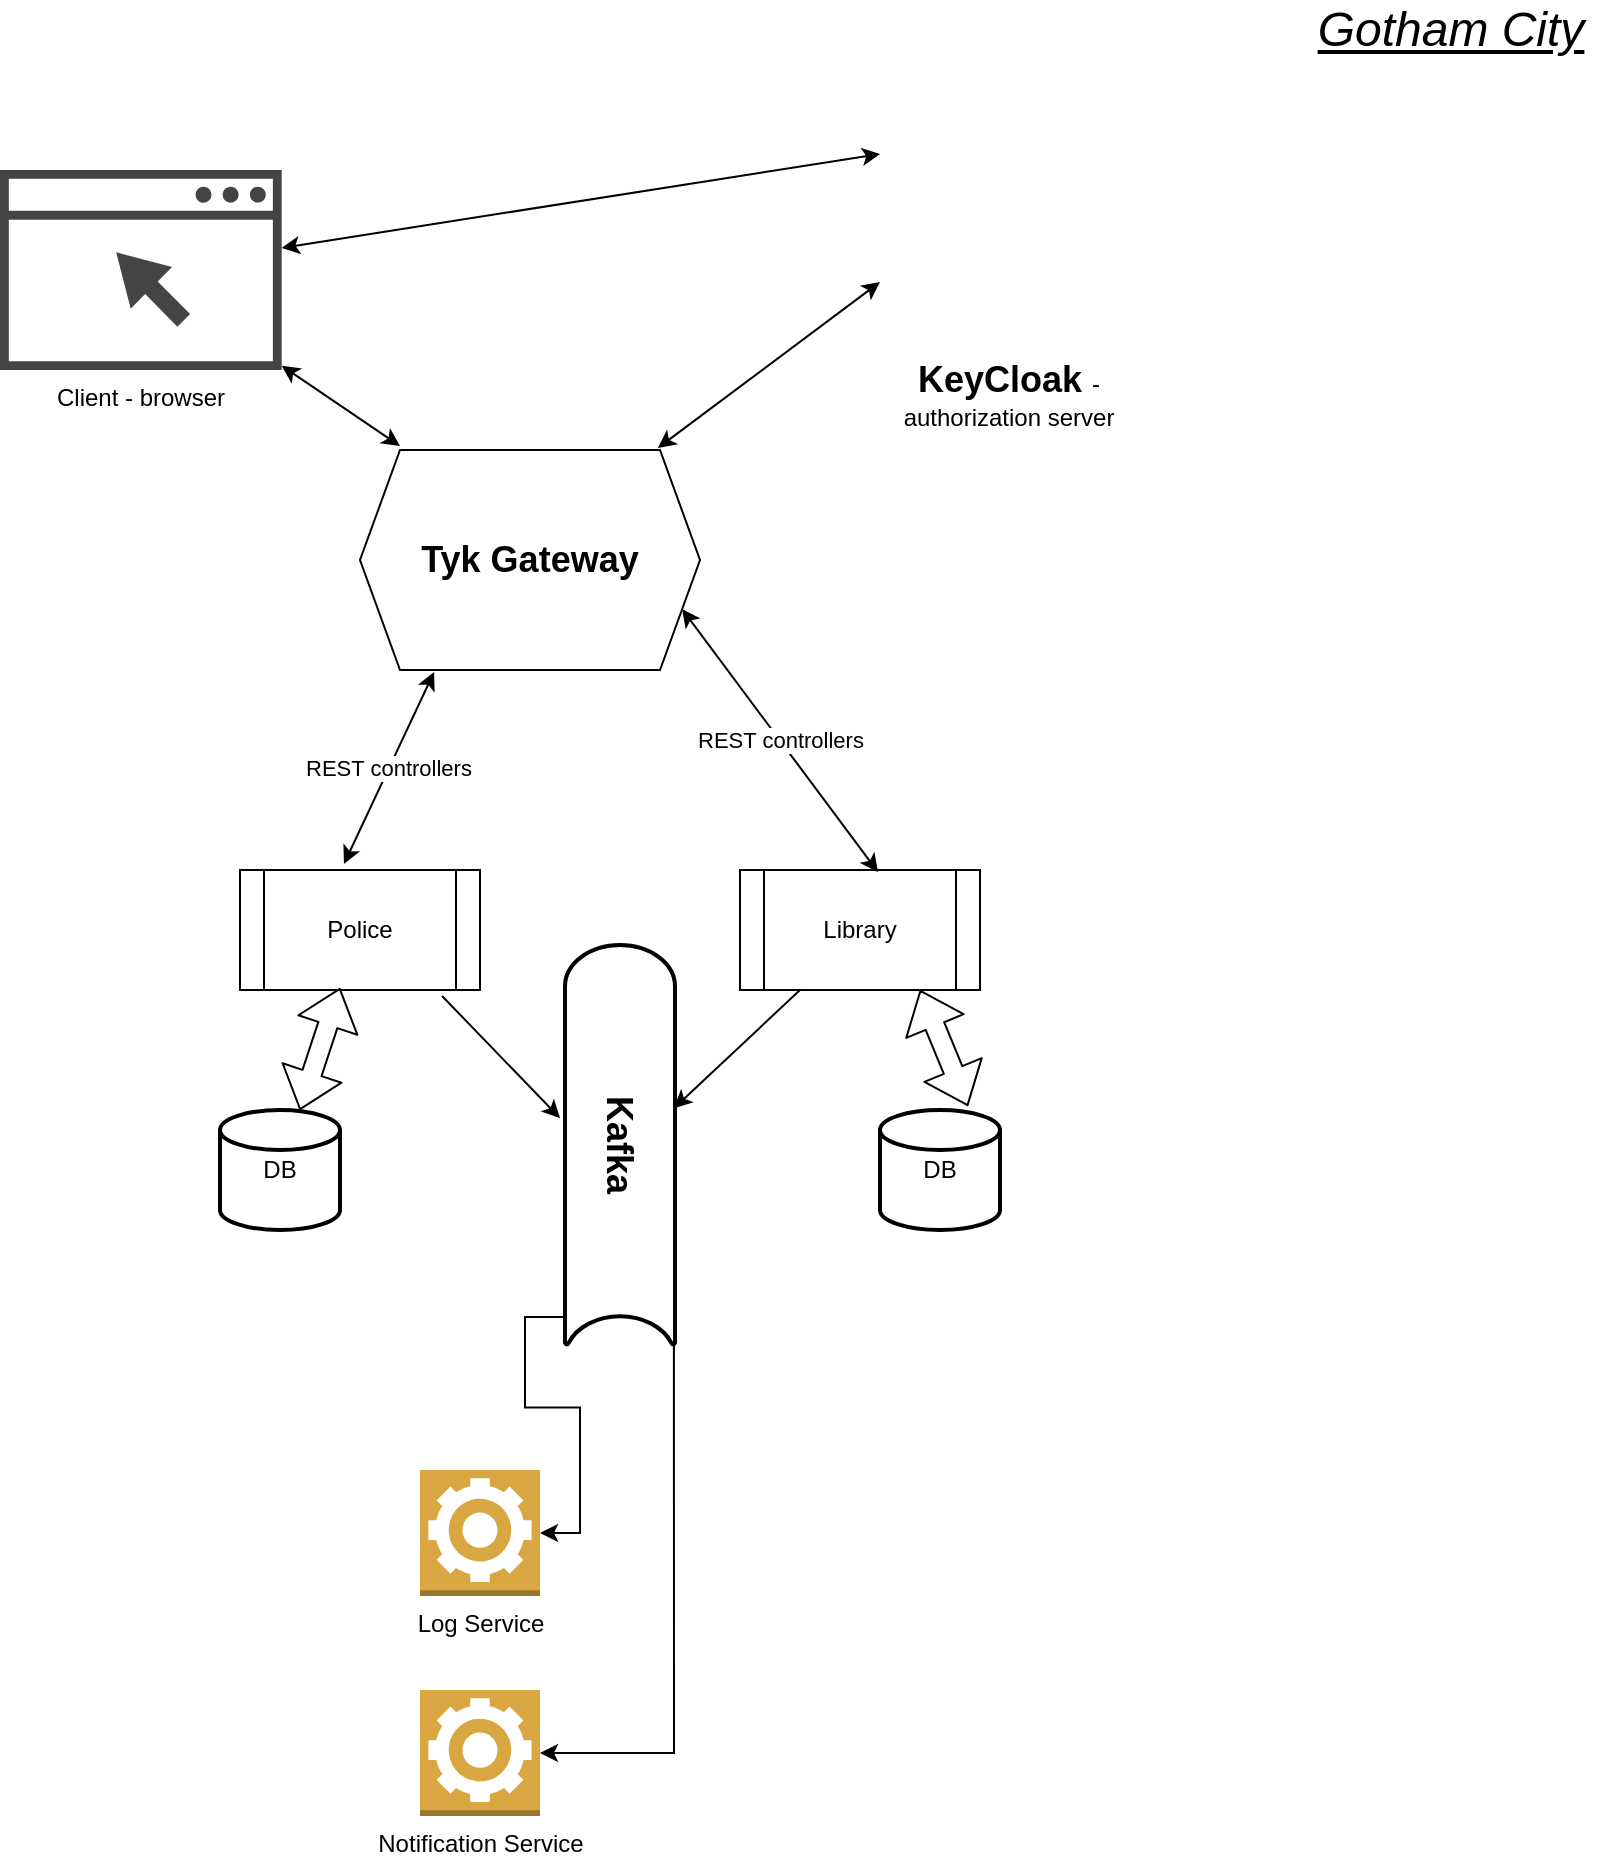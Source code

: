 <mxfile version="14.5.3" type="github">
  <diagram id="IXVQ1Nhj0NisFSluEiop" name="Page-1">
    <mxGraphModel dx="1422" dy="705" grid="1" gridSize="10" guides="1" tooltips="1" connect="1" arrows="1" fold="1" page="1" pageScale="1" pageWidth="850" pageHeight="1100" math="0" shadow="0">
      <root>
        <mxCell id="0" />
        <mxCell id="1" parent="0" />
        <mxCell id="nZdTjWi-1jyUYJqyLddF-2" value="&lt;font style=&quot;font-size: 18px&quot;&gt;&lt;b&gt;Tyk Gateway&lt;/b&gt;&lt;/font&gt;" style="shape=hexagon;perimeter=hexagonPerimeter2;whiteSpace=wrap;html=1;fixedSize=1;" parent="1" vertex="1">
          <mxGeometry x="210" y="230" width="170" height="110" as="geometry" />
        </mxCell>
        <mxCell id="nZdTjWi-1jyUYJqyLddF-7" value="&lt;font style=&quot;font-size: 18px&quot;&gt;&lt;b&gt;KeyCloak &lt;/b&gt;&lt;/font&gt;- &lt;br&gt;authorization server" style="shape=image;html=1;verticalAlign=top;verticalLabelPosition=bottom;labelBackgroundColor=#ffffff;imageAspect=0;aspect=fixed;image=https://cdn3.iconfinder.com/data/icons/e-learning-outline-distance-education/512/E-learning_log-in_privacy-128.png" parent="1" vertex="1">
          <mxGeometry x="470" y="50" width="128" height="128" as="geometry" />
        </mxCell>
        <mxCell id="nZdTjWi-1jyUYJqyLddF-8" value="Client - browser" style="pointerEvents=1;shadow=0;dashed=0;html=1;strokeColor=none;fillColor=#434445;aspect=fixed;labelPosition=center;verticalLabelPosition=bottom;verticalAlign=top;align=center;outlineConnect=0;shape=mxgraph.vvd.web_browser;" parent="1" vertex="1">
          <mxGeometry x="30" y="90" width="140.84" height="100" as="geometry" />
        </mxCell>
        <mxCell id="EIC_5M2UopmRqI0AsY-C-1" value="" style="endArrow=classic;startArrow=classic;html=1;" edge="1" parent="1" target="nZdTjWi-1jyUYJqyLddF-8">
          <mxGeometry width="50" height="50" relative="1" as="geometry">
            <mxPoint x="230" y="228" as="sourcePoint" />
            <mxPoint x="280" y="178" as="targetPoint" />
          </mxGeometry>
        </mxCell>
        <mxCell id="EIC_5M2UopmRqI0AsY-C-2" value="" style="endArrow=classic;startArrow=classic;html=1;exitX=0.876;exitY=-0.009;exitDx=0;exitDy=0;exitPerimeter=0;entryX=0;entryY=0.75;entryDx=0;entryDy=0;" edge="1" parent="1" source="nZdTjWi-1jyUYJqyLddF-2" target="nZdTjWi-1jyUYJqyLddF-7">
          <mxGeometry width="50" height="50" relative="1" as="geometry">
            <mxPoint x="400" y="390" as="sourcePoint" />
            <mxPoint x="450" y="340" as="targetPoint" />
          </mxGeometry>
        </mxCell>
        <mxCell id="EIC_5M2UopmRqI0AsY-C-3" value="" style="endArrow=classic;startArrow=classic;html=1;entryX=0;entryY=0.25;entryDx=0;entryDy=0;" edge="1" parent="1" source="nZdTjWi-1jyUYJqyLddF-8" target="nZdTjWi-1jyUYJqyLddF-7">
          <mxGeometry width="50" height="50" relative="1" as="geometry">
            <mxPoint x="160" y="80" as="sourcePoint" />
            <mxPoint x="450" y="340" as="targetPoint" />
          </mxGeometry>
        </mxCell>
        <mxCell id="EIC_5M2UopmRqI0AsY-C-4" value="Police" style="shape=process;whiteSpace=wrap;html=1;backgroundOutline=1;" vertex="1" parent="1">
          <mxGeometry x="150" y="440" width="120" height="60" as="geometry" />
        </mxCell>
        <mxCell id="EIC_5M2UopmRqI0AsY-C-5" value="Library" style="shape=process;whiteSpace=wrap;html=1;backgroundOutline=1;" vertex="1" parent="1">
          <mxGeometry x="400" y="440" width="120" height="60" as="geometry" />
        </mxCell>
        <mxCell id="EIC_5M2UopmRqI0AsY-C-6" value="REST controllers" style="endArrow=classic;startArrow=classic;html=1;entryX=1;entryY=0.75;entryDx=0;entryDy=0;exitX=0.575;exitY=0.017;exitDx=0;exitDy=0;exitPerimeter=0;" edge="1" parent="1" source="EIC_5M2UopmRqI0AsY-C-5" target="nZdTjWi-1jyUYJqyLddF-2">
          <mxGeometry width="50" height="50" relative="1" as="geometry">
            <mxPoint x="400" y="390" as="sourcePoint" />
            <mxPoint x="450" y="340" as="targetPoint" />
          </mxGeometry>
        </mxCell>
        <mxCell id="EIC_5M2UopmRqI0AsY-C-7" value="REST controllers" style="endArrow=classic;startArrow=classic;html=1;entryX=0.218;entryY=1.009;entryDx=0;entryDy=0;entryPerimeter=0;exitX=0.433;exitY=-0.05;exitDx=0;exitDy=0;exitPerimeter=0;" edge="1" parent="1" source="EIC_5M2UopmRqI0AsY-C-4" target="nZdTjWi-1jyUYJqyLddF-2">
          <mxGeometry width="50" height="50" relative="1" as="geometry">
            <mxPoint x="400" y="390" as="sourcePoint" />
            <mxPoint x="450" y="340" as="targetPoint" />
          </mxGeometry>
        </mxCell>
        <mxCell id="EIC_5M2UopmRqI0AsY-C-8" value="DB" style="strokeWidth=2;html=1;shape=mxgraph.flowchart.database;whiteSpace=wrap;" vertex="1" parent="1">
          <mxGeometry x="140" y="560" width="60" height="60" as="geometry" />
        </mxCell>
        <mxCell id="EIC_5M2UopmRqI0AsY-C-9" value="DB" style="strokeWidth=2;html=1;shape=mxgraph.flowchart.database;whiteSpace=wrap;" vertex="1" parent="1">
          <mxGeometry x="470" y="560" width="60" height="60" as="geometry" />
        </mxCell>
        <mxCell id="EIC_5M2UopmRqI0AsY-C-26" style="edgeStyle=orthogonalEdgeStyle;rounded=0;orthogonalLoop=1;jettySize=auto;html=1;exitX=0.995;exitY=0.01;exitDx=0;exitDy=0;exitPerimeter=0;entryX=1;entryY=0.5;entryDx=0;entryDy=0;entryPerimeter=0;" edge="1" parent="1" source="EIC_5M2UopmRqI0AsY-C-10" target="EIC_5M2UopmRqI0AsY-C-20">
          <mxGeometry relative="1" as="geometry" />
        </mxCell>
        <mxCell id="EIC_5M2UopmRqI0AsY-C-27" style="edgeStyle=orthogonalEdgeStyle;rounded=0;orthogonalLoop=1;jettySize=auto;html=1;exitX=0.93;exitY=0.5;exitDx=0;exitDy=0;exitPerimeter=0;entryX=1;entryY=0.5;entryDx=0;entryDy=0;entryPerimeter=0;" edge="1" parent="1" source="EIC_5M2UopmRqI0AsY-C-10" target="EIC_5M2UopmRqI0AsY-C-19">
          <mxGeometry relative="1" as="geometry" />
        </mxCell>
        <mxCell id="EIC_5M2UopmRqI0AsY-C-10" value="&lt;font style=&quot;font-size: 18px&quot;&gt;&lt;b&gt;Kafka&lt;/b&gt;&lt;/font&gt;" style="strokeWidth=2;html=1;shape=mxgraph.flowchart.stored_data;whiteSpace=wrap;rotation=90;" vertex="1" parent="1">
          <mxGeometry x="240" y="550" width="200" height="55" as="geometry" />
        </mxCell>
        <mxCell id="EIC_5M2UopmRqI0AsY-C-14" value="" style="endArrow=classic;html=1;exitX=0.842;exitY=1.05;exitDx=0;exitDy=0;exitPerimeter=0;entryX=0.433;entryY=1.045;entryDx=0;entryDy=0;entryPerimeter=0;" edge="1" parent="1" source="EIC_5M2UopmRqI0AsY-C-4" target="EIC_5M2UopmRqI0AsY-C-10">
          <mxGeometry width="50" height="50" relative="1" as="geometry">
            <mxPoint x="400" y="380" as="sourcePoint" />
            <mxPoint x="450" y="330" as="targetPoint" />
          </mxGeometry>
        </mxCell>
        <mxCell id="EIC_5M2UopmRqI0AsY-C-15" value="" style="endArrow=classic;html=1;exitX=0.25;exitY=1;exitDx=0;exitDy=0;entryX=0.408;entryY=0.009;entryDx=0;entryDy=0;entryPerimeter=0;" edge="1" parent="1" source="EIC_5M2UopmRqI0AsY-C-5" target="EIC_5M2UopmRqI0AsY-C-10">
          <mxGeometry width="50" height="50" relative="1" as="geometry">
            <mxPoint x="400" y="380" as="sourcePoint" />
            <mxPoint x="450" y="330" as="targetPoint" />
          </mxGeometry>
        </mxCell>
        <mxCell id="EIC_5M2UopmRqI0AsY-C-17" value="" style="shape=flexArrow;endArrow=classic;startArrow=classic;html=1;entryX=0.417;entryY=0.983;entryDx=0;entryDy=0;entryPerimeter=0;" edge="1" parent="1" source="EIC_5M2UopmRqI0AsY-C-8" target="EIC_5M2UopmRqI0AsY-C-4">
          <mxGeometry width="50" height="50" relative="1" as="geometry">
            <mxPoint x="400" y="380" as="sourcePoint" />
            <mxPoint x="450" y="330" as="targetPoint" />
          </mxGeometry>
        </mxCell>
        <mxCell id="EIC_5M2UopmRqI0AsY-C-19" value="Log Service&lt;br&gt;" style="outlineConnect=0;dashed=0;verticalLabelPosition=bottom;verticalAlign=top;align=center;html=1;shape=mxgraph.aws3.worker;fillColor=#D9A741;gradientColor=none;" vertex="1" parent="1">
          <mxGeometry x="240" y="740" width="60" height="63" as="geometry" />
        </mxCell>
        <mxCell id="EIC_5M2UopmRqI0AsY-C-20" value="Notification Service" style="outlineConnect=0;dashed=0;verticalLabelPosition=bottom;verticalAlign=top;align=center;html=1;shape=mxgraph.aws3.worker;fillColor=#D9A741;gradientColor=none;" vertex="1" parent="1">
          <mxGeometry x="240" y="850" width="60" height="63" as="geometry" />
        </mxCell>
        <mxCell id="EIC_5M2UopmRqI0AsY-C-21" value="&lt;font style=&quot;font-size: 24px&quot;&gt;&lt;u&gt;&lt;i&gt;Gotham City&lt;/i&gt;&lt;/u&gt;&lt;/font&gt;" style="text;html=1;align=center;verticalAlign=middle;resizable=0;points=[];autosize=1;" vertex="1" parent="1">
          <mxGeometry x="680" y="10" width="150" height="20" as="geometry" />
        </mxCell>
        <mxCell id="EIC_5M2UopmRqI0AsY-C-28" value="" style="shape=flexArrow;endArrow=classic;startArrow=classic;html=1;entryX=0.75;entryY=1;entryDx=0;entryDy=0;exitX=0.733;exitY=-0.033;exitDx=0;exitDy=0;exitPerimeter=0;" edge="1" parent="1" source="EIC_5M2UopmRqI0AsY-C-9" target="EIC_5M2UopmRqI0AsY-C-5">
          <mxGeometry width="50" height="50" relative="1" as="geometry">
            <mxPoint x="470" y="570" as="sourcePoint" />
            <mxPoint x="520" y="520" as="targetPoint" />
          </mxGeometry>
        </mxCell>
      </root>
    </mxGraphModel>
  </diagram>
</mxfile>

